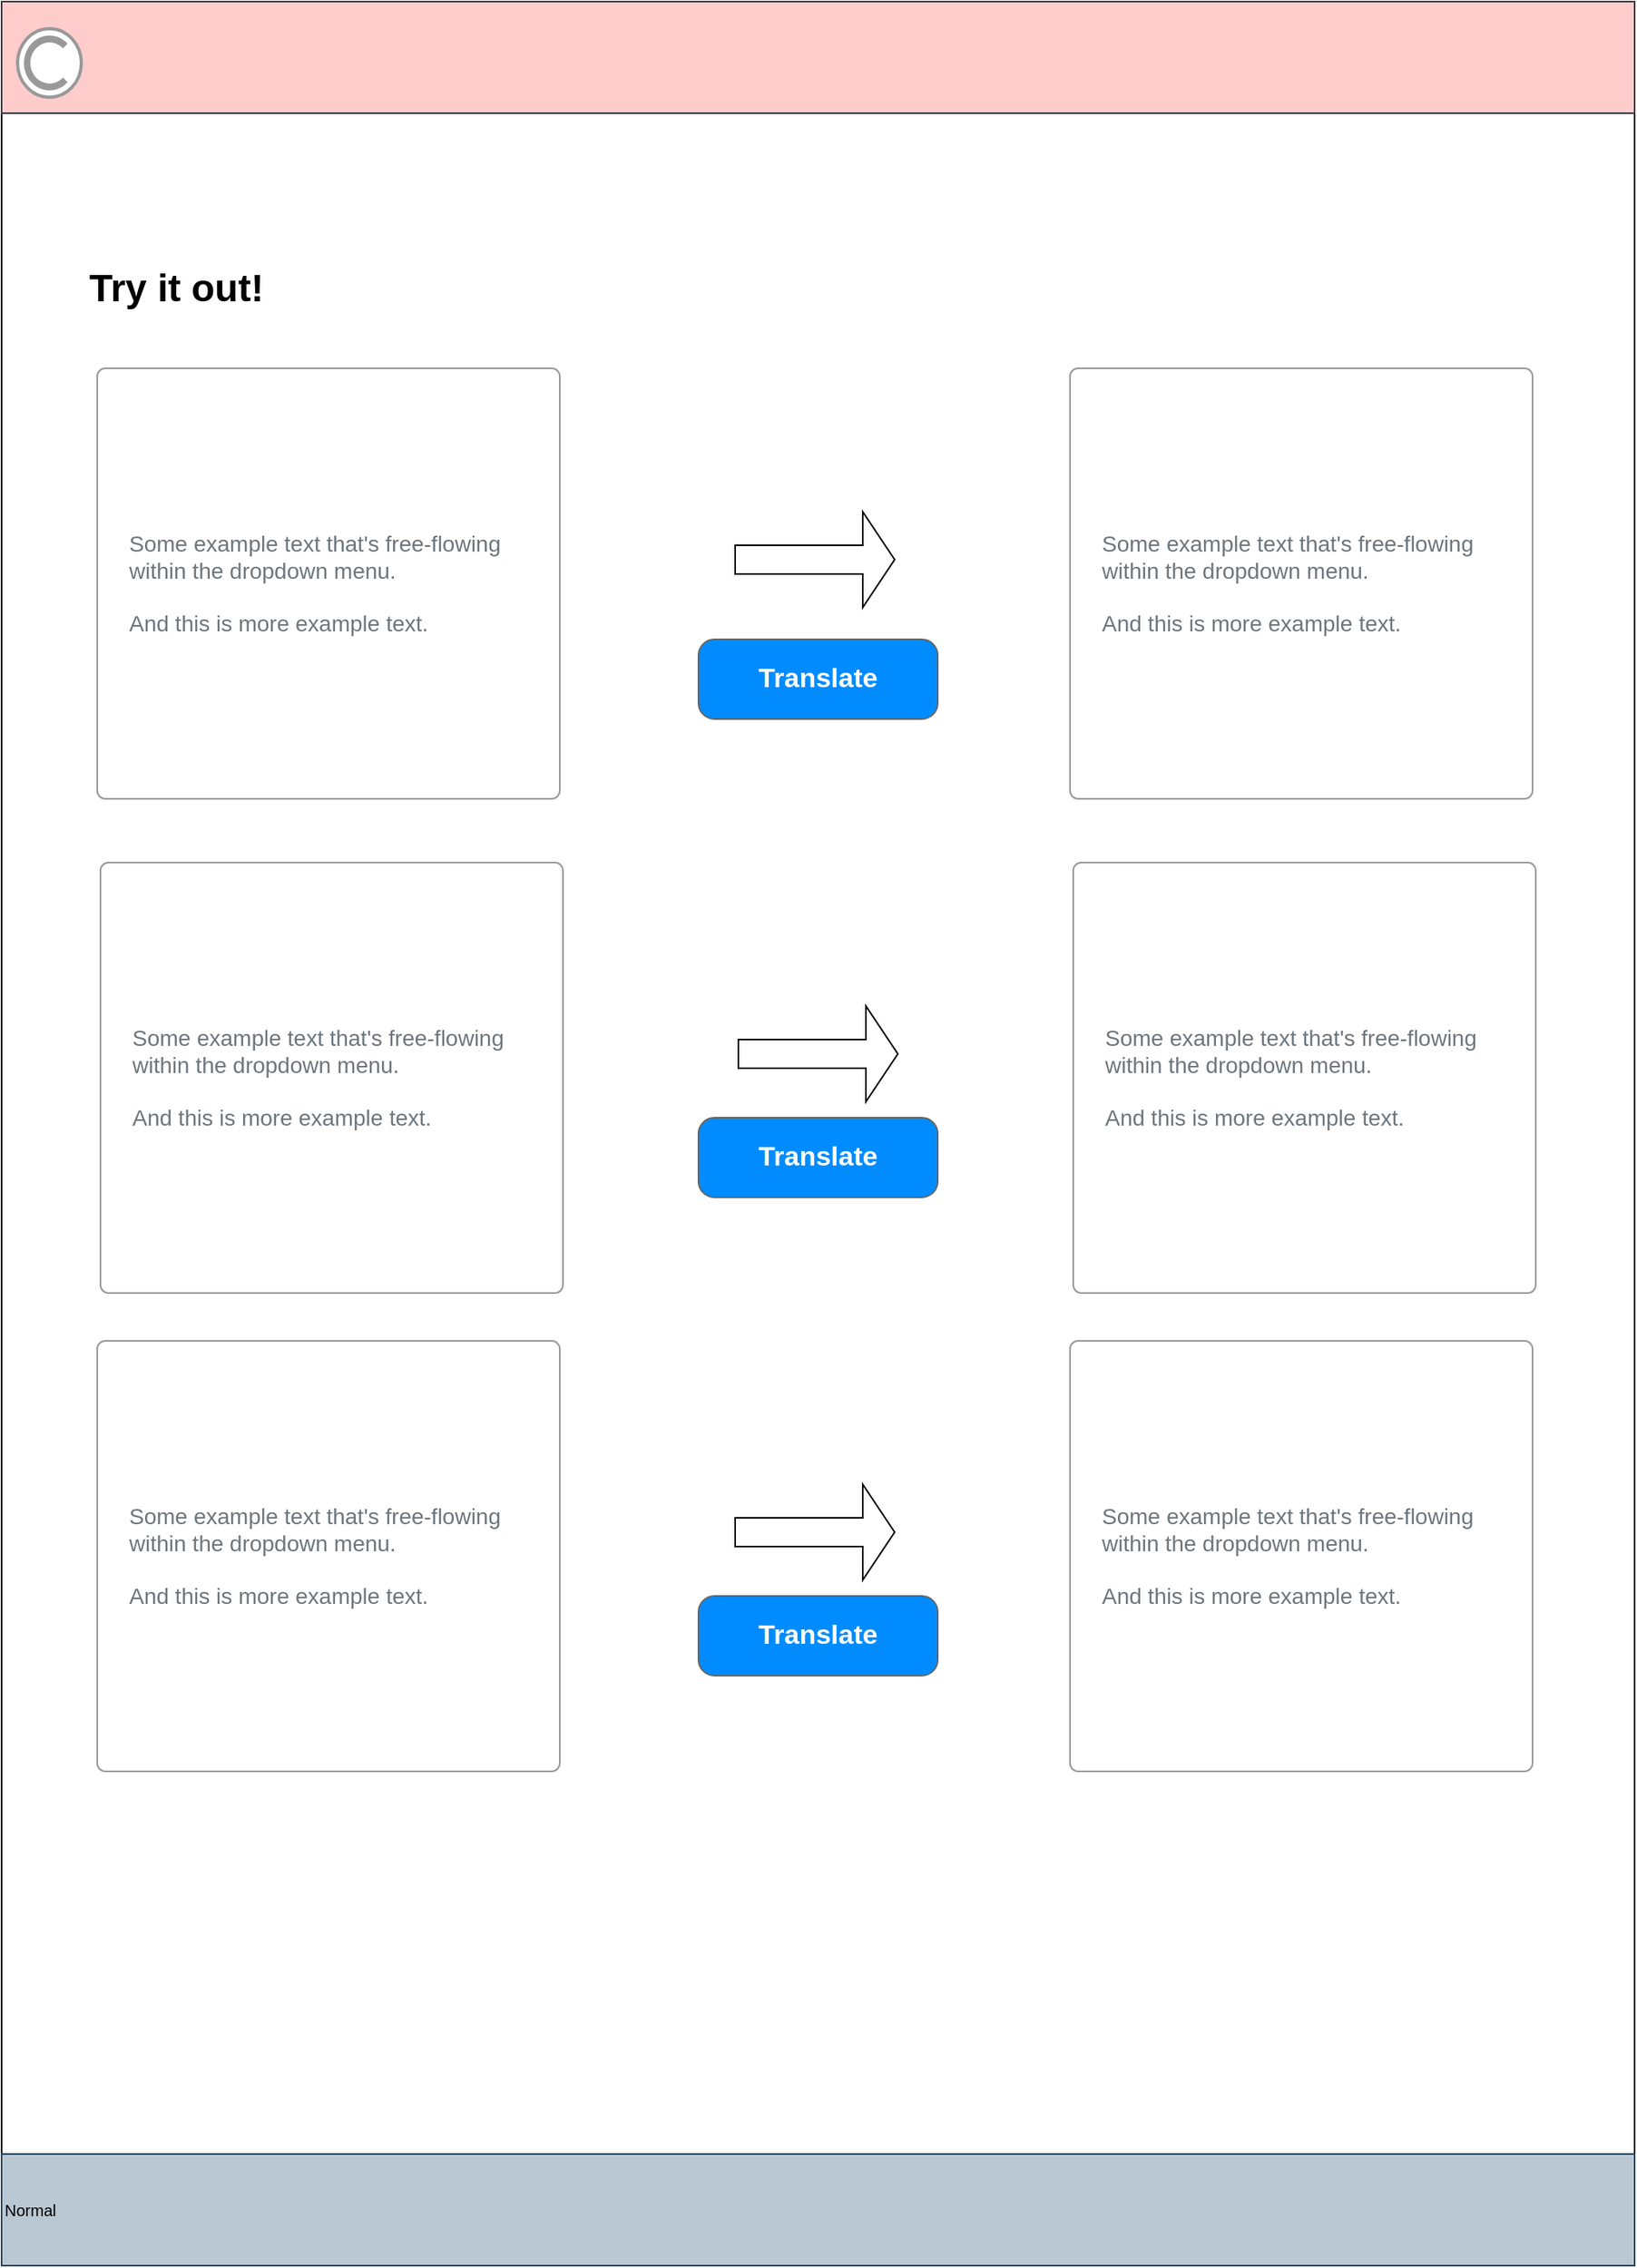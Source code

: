 <mxfile>
    <diagram id="gFXJtmmGNfwK22kQZCXV" name="Page-1">
        <mxGraphModel dx="1151" dy="1133" grid="1" gridSize="10" guides="1" tooltips="1" connect="1" arrows="1" fold="1" page="1" pageScale="1" pageWidth="850" pageHeight="1100" math="0" shadow="0">
            <root>
                <mxCell id="0"/>
                <mxCell id="1" parent="0"/>
                <mxCell id="2" value="Normal" style="whiteSpace=wrap;html=1;shadow=0;dashed=0;fontSize=10;align=left;fillColor=#FFFFFF;strokeColor=#FFFFFF;fontColor=#4D4D4D;" vertex="1" parent="1">
                    <mxGeometry x="120" y="100" width="168.8" height="16.88" as="geometry"/>
                </mxCell>
                <mxCell id="3" value="" style="rounded=0;whiteSpace=wrap;html=1;movable=1;resizable=1;rotatable=1;deletable=1;editable=1;connectable=1;" vertex="1" parent="1">
                    <mxGeometry x="20" y="100" width="1024" height="1420" as="geometry"/>
                </mxCell>
                <mxCell id="4" value="" style="whiteSpace=wrap;html=1;shadow=0;dashed=0;fontSize=10;align=left;fillColor=#ffcccc;strokeColor=#36393d;" vertex="1" parent="1">
                    <mxGeometry x="20" y="100" width="1024" height="70" as="geometry"/>
                </mxCell>
                <mxCell id="6" value="&lt;h1&gt;Try it out!&lt;/h1&gt;" style="text;html=1;strokeColor=none;fillColor=none;spacing=5;spacingTop=-20;whiteSpace=wrap;overflow=hidden;rounded=0;" vertex="1" parent="1">
                    <mxGeometry x="70" y="260" width="190" height="120" as="geometry"/>
                </mxCell>
                <mxCell id="7" value="Normal" style="whiteSpace=wrap;html=1;shadow=0;dashed=0;fontSize=10;align=left;fillColor=#bac8d3;strokeColor=#23445d;" vertex="1" parent="1">
                    <mxGeometry x="20" y="1450" width="1024" height="70" as="geometry"/>
                </mxCell>
                <mxCell id="8" value="Some example text that's free-flowing within the dropdown menu.&lt;br style=&quot;font-size: 14px&quot;&gt;&lt;br style=&quot;font-size: 14px&quot;&gt;And this is more example text." style="html=1;shadow=0;dashed=0;shape=mxgraph.bootstrap.rrect;rSize=5;strokeColor=#999999;strokeWidth=1;fillColor=#FFFFFF;fontColor=#6C767D;whiteSpace=wrap;align=left;verticalAlign=middle;spacingLeft=10;fontSize=14;spacing=10;" vertex="1" parent="1">
                    <mxGeometry x="80" y="330" width="290" height="270" as="geometry"/>
                </mxCell>
                <mxCell id="9" value="Some example text that's free-flowing within the dropdown menu.&lt;br style=&quot;font-size: 14px&quot;&gt;&lt;br style=&quot;font-size: 14px&quot;&gt;And this is more example text." style="html=1;shadow=0;dashed=0;shape=mxgraph.bootstrap.rrect;rSize=5;strokeColor=#999999;strokeWidth=1;fillColor=#FFFFFF;fontColor=#6C767D;whiteSpace=wrap;align=left;verticalAlign=middle;spacingLeft=10;fontSize=14;spacing=10;" vertex="1" parent="1">
                    <mxGeometry x="690" y="330" width="290" height="270" as="geometry"/>
                </mxCell>
                <mxCell id="12" value="" style="shape=singleArrow;whiteSpace=wrap;html=1;" vertex="1" parent="1">
                    <mxGeometry x="480" y="420" width="100" height="60" as="geometry"/>
                </mxCell>
                <mxCell id="13" value="Some example text that's free-flowing within the dropdown menu.&lt;br style=&quot;font-size: 14px&quot;&gt;&lt;br style=&quot;font-size: 14px&quot;&gt;And this is more example text." style="html=1;shadow=0;dashed=0;shape=mxgraph.bootstrap.rrect;rSize=5;strokeColor=#999999;strokeWidth=1;fillColor=#FFFFFF;fontColor=#6C767D;whiteSpace=wrap;align=left;verticalAlign=middle;spacingLeft=10;fontSize=14;spacing=10;" vertex="1" parent="1">
                    <mxGeometry x="82" y="640" width="290" height="270" as="geometry"/>
                </mxCell>
                <mxCell id="14" value="Some example text that's free-flowing within the dropdown menu.&lt;br style=&quot;font-size: 14px&quot;&gt;&lt;br style=&quot;font-size: 14px&quot;&gt;And this is more example text." style="html=1;shadow=0;dashed=0;shape=mxgraph.bootstrap.rrect;rSize=5;strokeColor=#999999;strokeWidth=1;fillColor=#FFFFFF;fontColor=#6C767D;whiteSpace=wrap;align=left;verticalAlign=middle;spacingLeft=10;fontSize=14;spacing=10;" vertex="1" parent="1">
                    <mxGeometry x="692" y="640" width="290" height="270" as="geometry"/>
                </mxCell>
                <mxCell id="16" value="" style="shape=singleArrow;whiteSpace=wrap;html=1;" vertex="1" parent="1">
                    <mxGeometry x="482" y="730" width="100" height="60" as="geometry"/>
                </mxCell>
                <mxCell id="17" value="Some example text that's free-flowing within the dropdown menu.&lt;br style=&quot;font-size: 14px&quot;&gt;&lt;br style=&quot;font-size: 14px&quot;&gt;And this is more example text." style="html=1;shadow=0;dashed=0;shape=mxgraph.bootstrap.rrect;rSize=5;strokeColor=#999999;strokeWidth=1;fillColor=#FFFFFF;fontColor=#6C767D;whiteSpace=wrap;align=left;verticalAlign=middle;spacingLeft=10;fontSize=14;spacing=10;" vertex="1" parent="1">
                    <mxGeometry x="80" y="940" width="290" height="270" as="geometry"/>
                </mxCell>
                <mxCell id="18" value="Some example text that's free-flowing within the dropdown menu.&lt;br style=&quot;font-size: 14px&quot;&gt;&lt;br style=&quot;font-size: 14px&quot;&gt;And this is more example text." style="html=1;shadow=0;dashed=0;shape=mxgraph.bootstrap.rrect;rSize=5;strokeColor=#999999;strokeWidth=1;fillColor=#FFFFFF;fontColor=#6C767D;whiteSpace=wrap;align=left;verticalAlign=middle;spacingLeft=10;fontSize=14;spacing=10;" vertex="1" parent="1">
                    <mxGeometry x="690" y="940" width="290" height="270" as="geometry"/>
                </mxCell>
                <mxCell id="20" value="" style="shape=singleArrow;whiteSpace=wrap;html=1;" vertex="1" parent="1">
                    <mxGeometry x="480" y="1030" width="100" height="60" as="geometry"/>
                </mxCell>
                <mxCell id="21" value="Translate" style="strokeWidth=1;shadow=0;dashed=0;align=center;html=1;shape=mxgraph.mockup.buttons.button;strokeColor=#666666;fontColor=#ffffff;mainText=;buttonStyle=round;fontSize=17;fontStyle=1;fillColor=#008cff;whiteSpace=wrap;" vertex="1" parent="1">
                    <mxGeometry x="457" y="500" width="150" height="50" as="geometry"/>
                </mxCell>
                <mxCell id="22" value="Translate" style="strokeWidth=1;shadow=0;dashed=0;align=center;html=1;shape=mxgraph.mockup.buttons.button;strokeColor=#666666;fontColor=#ffffff;mainText=;buttonStyle=round;fontSize=17;fontStyle=1;fillColor=#008cff;whiteSpace=wrap;" vertex="1" parent="1">
                    <mxGeometry x="457" y="800" width="150" height="50" as="geometry"/>
                </mxCell>
                <mxCell id="23" value="Translate" style="strokeWidth=1;shadow=0;dashed=0;align=center;html=1;shape=mxgraph.mockup.buttons.button;strokeColor=#666666;fontColor=#ffffff;mainText=;buttonStyle=round;fontSize=17;fontStyle=1;fillColor=#008cff;whiteSpace=wrap;" vertex="1" parent="1">
                    <mxGeometry x="457" y="1100" width="150" height="50" as="geometry"/>
                </mxCell>
                <mxCell id="24" value="" style="strokeColor=#999999;verticalLabelPosition=bottom;shadow=0;dashed=0;verticalAlign=top;strokeWidth=2;html=1;shape=mxgraph.mockup.misc.copyrightIcon;" vertex="1" parent="1">
                    <mxGeometry x="30" y="117" width="40" height="43" as="geometry"/>
                </mxCell>
            </root>
        </mxGraphModel>
    </diagram>
</mxfile>